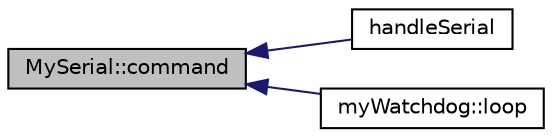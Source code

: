 digraph "MySerial::command"
{
  edge [fontname="Helvetica",fontsize="10",labelfontname="Helvetica",labelfontsize="10"];
  node [fontname="Helvetica",fontsize="10",shape=record];
  rankdir="LR";
  Node3 [label="MySerial::command",height=0.2,width=0.4,color="black", fillcolor="grey75", style="filled", fontcolor="black"];
  Node3 -> Node4 [dir="back",color="midnightblue",fontsize="10",style="solid",fontname="Helvetica"];
  Node4 [label="handleSerial",height=0.2,width=0.4,color="black", fillcolor="white", style="filled",URL="$handle_controls_8h.html#adfe2fbf5c353b826657ce504ad1713ee"];
  Node3 -> Node5 [dir="back",color="midnightblue",fontsize="10",style="solid",fontname="Helvetica"];
  Node5 [label="myWatchdog::loop",height=0.2,width=0.4,color="black", fillcolor="white", style="filled",URL="$classmy_watchdog.html#acd3d25bf9b10606c46b87a97b187d93b"];
}
